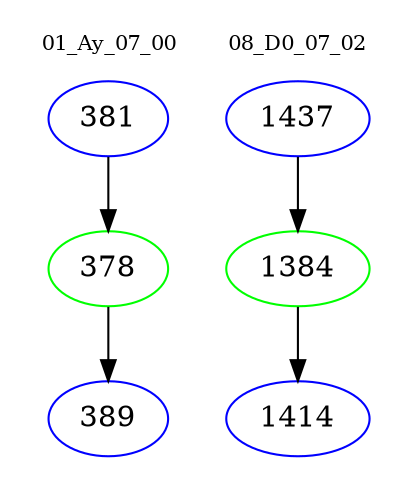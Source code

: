 digraph{
subgraph cluster_0 {
color = white
label = "01_Ay_07_00";
fontsize=10;
T0_381 [label="381", color="blue"]
T0_381 -> T0_378 [color="black"]
T0_378 [label="378", color="green"]
T0_378 -> T0_389 [color="black"]
T0_389 [label="389", color="blue"]
}
subgraph cluster_1 {
color = white
label = "08_D0_07_02";
fontsize=10;
T1_1437 [label="1437", color="blue"]
T1_1437 -> T1_1384 [color="black"]
T1_1384 [label="1384", color="green"]
T1_1384 -> T1_1414 [color="black"]
T1_1414 [label="1414", color="blue"]
}
}
